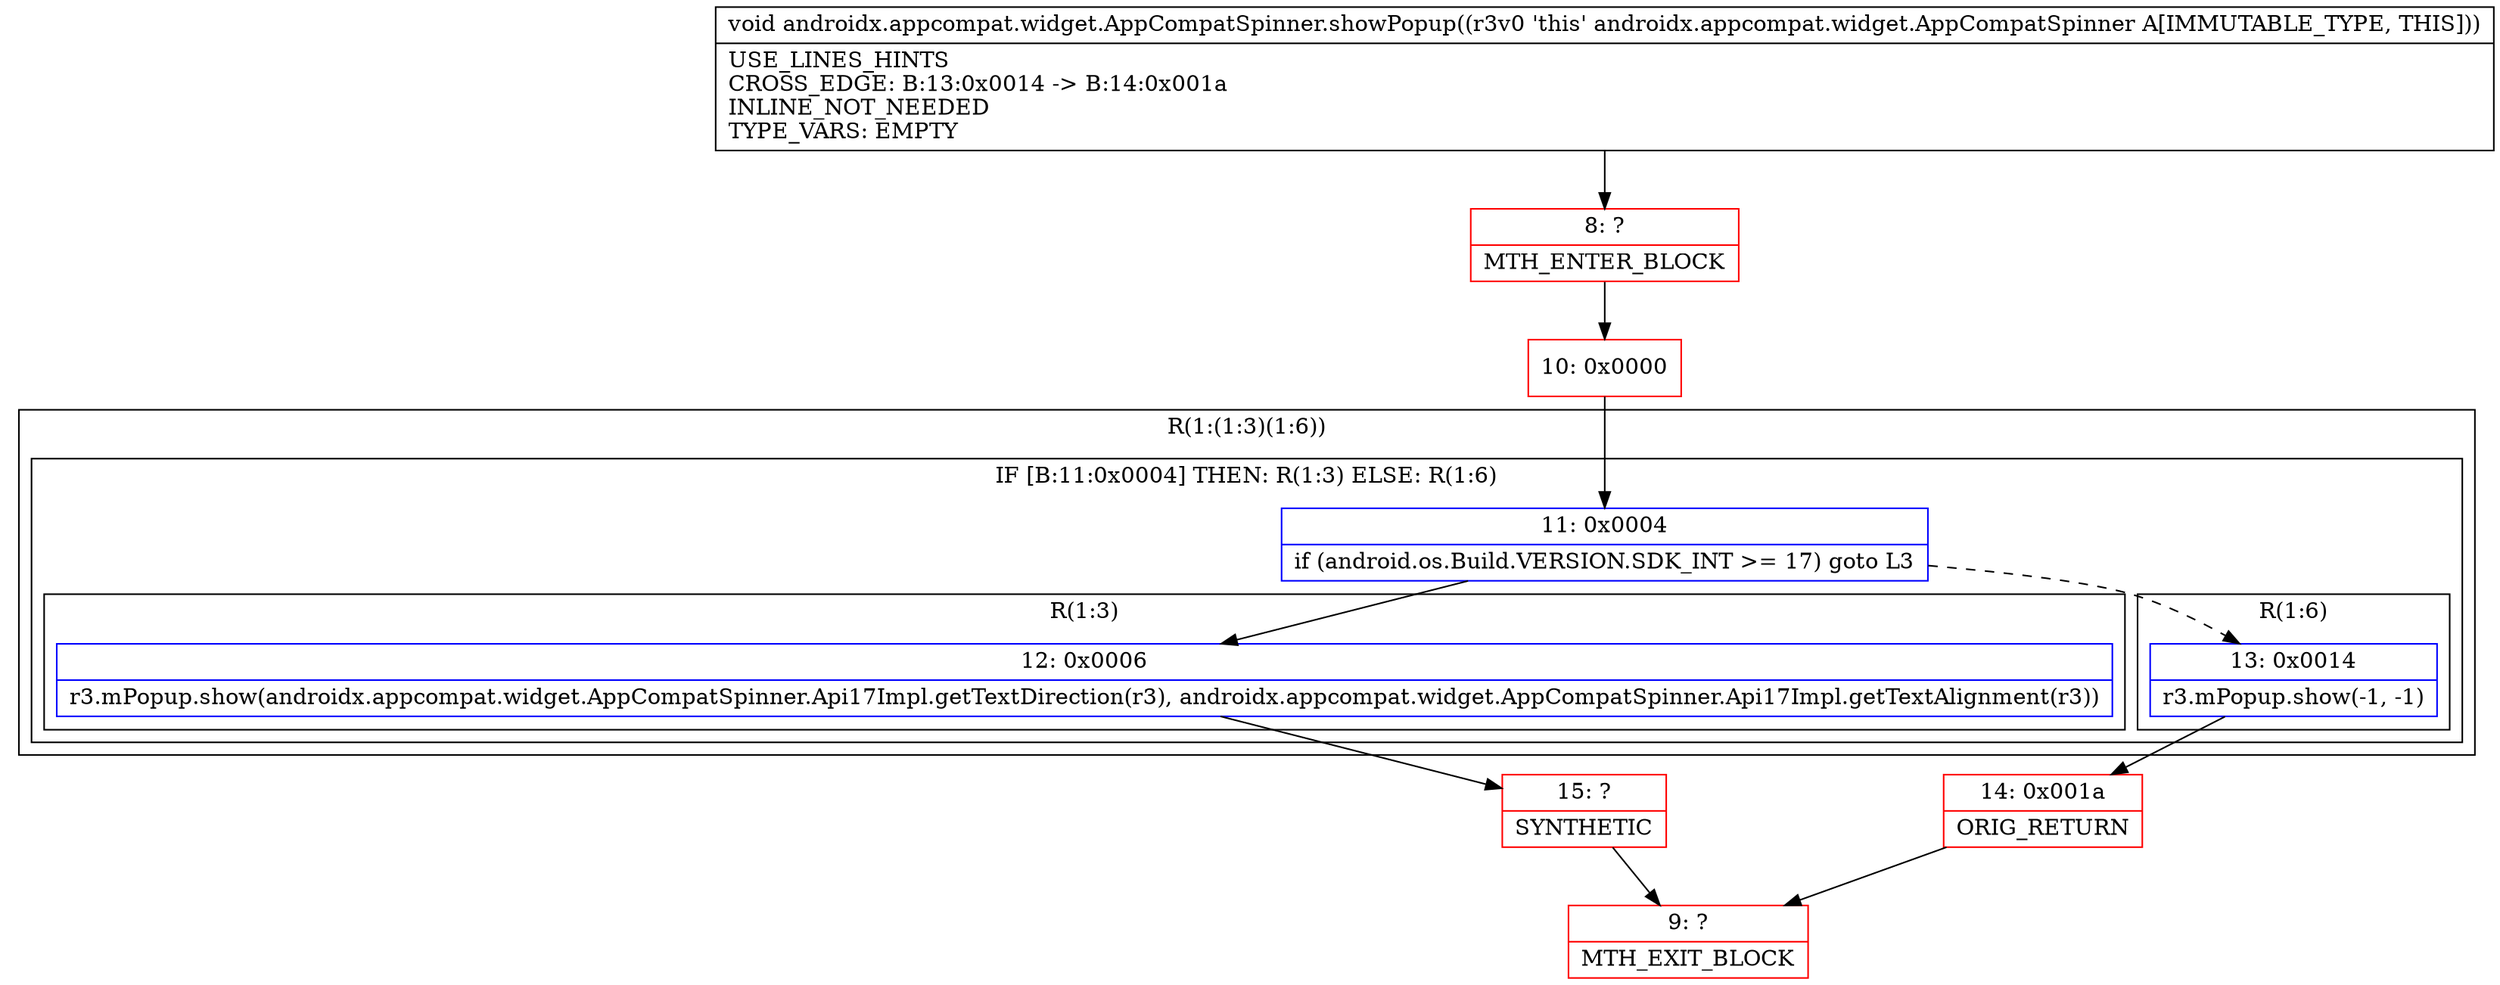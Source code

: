 digraph "CFG forandroidx.appcompat.widget.AppCompatSpinner.showPopup()V" {
subgraph cluster_Region_1610066621 {
label = "R(1:(1:3)(1:6))";
node [shape=record,color=blue];
subgraph cluster_IfRegion_1286962458 {
label = "IF [B:11:0x0004] THEN: R(1:3) ELSE: R(1:6)";
node [shape=record,color=blue];
Node_11 [shape=record,label="{11\:\ 0x0004|if (android.os.Build.VERSION.SDK_INT \>= 17) goto L3\l}"];
subgraph cluster_Region_996882897 {
label = "R(1:3)";
node [shape=record,color=blue];
Node_12 [shape=record,label="{12\:\ 0x0006|r3.mPopup.show(androidx.appcompat.widget.AppCompatSpinner.Api17Impl.getTextDirection(r3), androidx.appcompat.widget.AppCompatSpinner.Api17Impl.getTextAlignment(r3))\l}"];
}
subgraph cluster_Region_2000521531 {
label = "R(1:6)";
node [shape=record,color=blue];
Node_13 [shape=record,label="{13\:\ 0x0014|r3.mPopup.show(\-1, \-1)\l}"];
}
}
}
Node_8 [shape=record,color=red,label="{8\:\ ?|MTH_ENTER_BLOCK\l}"];
Node_10 [shape=record,color=red,label="{10\:\ 0x0000}"];
Node_15 [shape=record,color=red,label="{15\:\ ?|SYNTHETIC\l}"];
Node_9 [shape=record,color=red,label="{9\:\ ?|MTH_EXIT_BLOCK\l}"];
Node_14 [shape=record,color=red,label="{14\:\ 0x001a|ORIG_RETURN\l}"];
MethodNode[shape=record,label="{void androidx.appcompat.widget.AppCompatSpinner.showPopup((r3v0 'this' androidx.appcompat.widget.AppCompatSpinner A[IMMUTABLE_TYPE, THIS]))  | USE_LINES_HINTS\lCROSS_EDGE: B:13:0x0014 \-\> B:14:0x001a\lINLINE_NOT_NEEDED\lTYPE_VARS: EMPTY\l}"];
MethodNode -> Node_8;Node_11 -> Node_12;
Node_11 -> Node_13[style=dashed];
Node_12 -> Node_15;
Node_13 -> Node_14;
Node_8 -> Node_10;
Node_10 -> Node_11;
Node_15 -> Node_9;
Node_14 -> Node_9;
}

